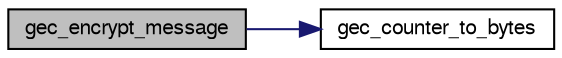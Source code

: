 digraph "gec_encrypt_message"
{
  edge [fontname="FreeSans",fontsize="10",labelfontname="FreeSans",labelfontsize="10"];
  node [fontname="FreeSans",fontsize="10",shape=record];
  rankdir="LR";
  Node1 [label="gec_encrypt_message",height=0.2,width=0.4,color="black", fillcolor="grey75", style="filled", fontcolor="black"];
  Node1 -> Node2 [color="midnightblue",fontsize="10",style="solid",fontname="FreeSans"];
  Node2 [label="gec_counter_to_bytes",height=0.2,width=0.4,color="black", fillcolor="white", style="filled",URL="$gec_8c.html#a47cb1fdb91e28f8c78d374c2bd3cf323",tooltip="Convert counter to bytes in network byte order. "];
}
